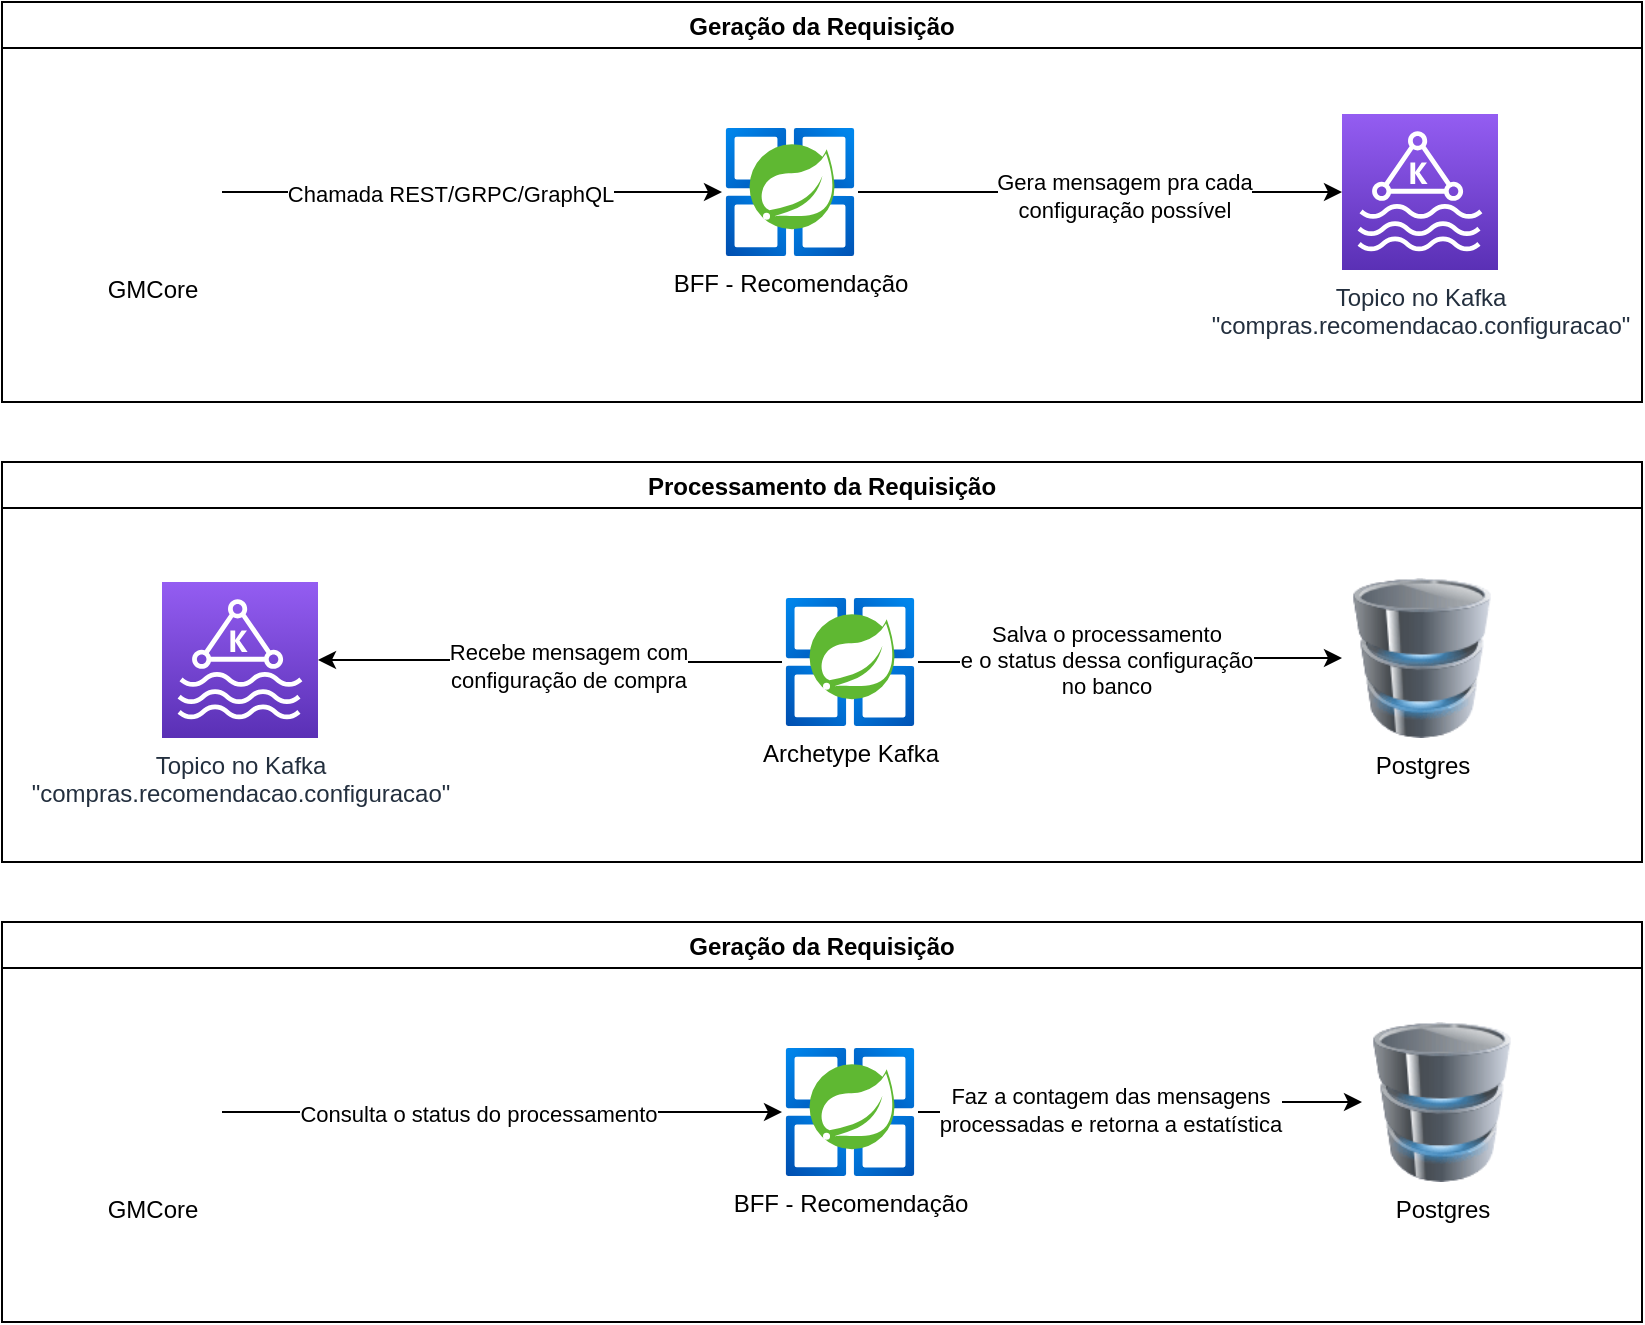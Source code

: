 <mxfile version="15.2.4" type="github">
  <diagram id="qHTu9Loi3MfqdFTXG22g" name="Page-1">
    <mxGraphModel dx="1422" dy="752" grid="1" gridSize="10" guides="1" tooltips="1" connect="1" arrows="1" fold="1" page="1" pageScale="1" pageWidth="850" pageHeight="1100" math="0" shadow="0">
      <root>
        <mxCell id="0" />
        <mxCell id="1" parent="0" />
        <mxCell id="Ne7PP4FZMZv3KM1NnsqH-3" value="Geração da Requisição" style="swimlane;" vertex="1" parent="1">
          <mxGeometry x="20" y="30" width="820" height="200" as="geometry" />
        </mxCell>
        <mxCell id="Ne7PP4FZMZv3KM1NnsqH-5" style="edgeStyle=orthogonalEdgeStyle;rounded=0;orthogonalLoop=1;jettySize=auto;html=1;" edge="1" parent="Ne7PP4FZMZv3KM1NnsqH-3" source="Ne7PP4FZMZv3KM1NnsqH-1" target="Ne7PP4FZMZv3KM1NnsqH-2">
          <mxGeometry relative="1" as="geometry" />
        </mxCell>
        <mxCell id="Ne7PP4FZMZv3KM1NnsqH-7" value="Chamada REST/GRPC/GraphQL" style="edgeLabel;html=1;align=center;verticalAlign=middle;resizable=0;points=[];" vertex="1" connectable="0" parent="Ne7PP4FZMZv3KM1NnsqH-5">
          <mxGeometry x="-0.088" y="-1" relative="1" as="geometry">
            <mxPoint as="offset" />
          </mxGeometry>
        </mxCell>
        <mxCell id="Ne7PP4FZMZv3KM1NnsqH-1" value="&lt;div&gt;GMCore&lt;/div&gt;" style="shape=image;html=1;verticalAlign=top;verticalLabelPosition=bottom;labelBackgroundColor=#ffffff;imageAspect=0;aspect=fixed;image=https://cdn3.iconfinder.com/data/icons/sphericalcons/128/file_c-plus--plus.png" vertex="1" parent="Ne7PP4FZMZv3KM1NnsqH-3">
          <mxGeometry x="40" y="60" width="70" height="70" as="geometry" />
        </mxCell>
        <mxCell id="Ne7PP4FZMZv3KM1NnsqH-6" style="edgeStyle=orthogonalEdgeStyle;rounded=0;orthogonalLoop=1;jettySize=auto;html=1;" edge="1" parent="Ne7PP4FZMZv3KM1NnsqH-3" source="Ne7PP4FZMZv3KM1NnsqH-2" target="Ne7PP4FZMZv3KM1NnsqH-4">
          <mxGeometry relative="1" as="geometry" />
        </mxCell>
        <mxCell id="Ne7PP4FZMZv3KM1NnsqH-8" value="Gera mensagem pra cada &lt;br&gt;configuração possível" style="edgeLabel;html=1;align=center;verticalAlign=middle;resizable=0;points=[];" vertex="1" connectable="0" parent="Ne7PP4FZMZv3KM1NnsqH-6">
          <mxGeometry x="0.099" y="-2" relative="1" as="geometry">
            <mxPoint as="offset" />
          </mxGeometry>
        </mxCell>
        <mxCell id="Ne7PP4FZMZv3KM1NnsqH-2" value="&lt;div&gt;BFF - Recomendação&lt;/div&gt;" style="aspect=fixed;html=1;points=[];align=center;image;fontSize=12;image=img/lib/azure2/compute/Azure_Spring_Cloud.svg;" vertex="1" parent="Ne7PP4FZMZv3KM1NnsqH-3">
          <mxGeometry x="360" y="63" width="68" height="64" as="geometry" />
        </mxCell>
        <mxCell id="Ne7PP4FZMZv3KM1NnsqH-4" value="Topico no Kafka&lt;br&gt;&quot;compras.recomendacao.configuracao&quot;" style="sketch=0;points=[[0,0,0],[0.25,0,0],[0.5,0,0],[0.75,0,0],[1,0,0],[0,1,0],[0.25,1,0],[0.5,1,0],[0.75,1,0],[1,1,0],[0,0.25,0],[0,0.5,0],[0,0.75,0],[1,0.25,0],[1,0.5,0],[1,0.75,0]];outlineConnect=0;fontColor=#232F3E;gradientColor=#945DF2;gradientDirection=north;fillColor=#5A30B5;strokeColor=#ffffff;dashed=0;verticalLabelPosition=bottom;verticalAlign=top;align=center;html=1;fontSize=12;fontStyle=0;aspect=fixed;shape=mxgraph.aws4.resourceIcon;resIcon=mxgraph.aws4.managed_streaming_for_kafka;" vertex="1" parent="Ne7PP4FZMZv3KM1NnsqH-3">
          <mxGeometry x="670" y="56" width="78" height="78" as="geometry" />
        </mxCell>
        <mxCell id="Ne7PP4FZMZv3KM1NnsqH-9" value="Processamento da Requisição" style="swimlane;" vertex="1" parent="1">
          <mxGeometry x="20" y="260" width="820" height="200" as="geometry" />
        </mxCell>
        <mxCell id="Ne7PP4FZMZv3KM1NnsqH-10" value="Topico no Kafka&lt;br&gt;&quot;compras.recomendacao.configuracao&quot;" style="sketch=0;points=[[0,0,0],[0.25,0,0],[0.5,0,0],[0.75,0,0],[1,0,0],[0,1,0],[0.25,1,0],[0.5,1,0],[0.75,1,0],[1,1,0],[0,0.25,0],[0,0.5,0],[0,0.75,0],[1,0.25,0],[1,0.5,0],[1,0.75,0]];outlineConnect=0;fontColor=#232F3E;gradientColor=#945DF2;gradientDirection=north;fillColor=#5A30B5;strokeColor=#ffffff;dashed=0;verticalLabelPosition=bottom;verticalAlign=top;align=center;html=1;fontSize=12;fontStyle=0;aspect=fixed;shape=mxgraph.aws4.resourceIcon;resIcon=mxgraph.aws4.managed_streaming_for_kafka;" vertex="1" parent="Ne7PP4FZMZv3KM1NnsqH-9">
          <mxGeometry x="80" y="60" width="78" height="78" as="geometry" />
        </mxCell>
        <mxCell id="Ne7PP4FZMZv3KM1NnsqH-13" style="edgeStyle=orthogonalEdgeStyle;rounded=0;orthogonalLoop=1;jettySize=auto;html=1;" edge="1" parent="Ne7PP4FZMZv3KM1NnsqH-9" source="Ne7PP4FZMZv3KM1NnsqH-11" target="Ne7PP4FZMZv3KM1NnsqH-10">
          <mxGeometry relative="1" as="geometry" />
        </mxCell>
        <mxCell id="Ne7PP4FZMZv3KM1NnsqH-15" value="Recebe mensagem com &lt;br&gt;&lt;div&gt;configuração de compra&lt;/div&gt;" style="edgeLabel;html=1;align=center;verticalAlign=middle;resizable=0;points=[];" vertex="1" connectable="0" parent="Ne7PP4FZMZv3KM1NnsqH-13">
          <mxGeometry x="-0.082" y="2" relative="1" as="geometry">
            <mxPoint as="offset" />
          </mxGeometry>
        </mxCell>
        <mxCell id="Ne7PP4FZMZv3KM1NnsqH-14" style="edgeStyle=orthogonalEdgeStyle;rounded=0;orthogonalLoop=1;jettySize=auto;html=1;" edge="1" parent="Ne7PP4FZMZv3KM1NnsqH-9" source="Ne7PP4FZMZv3KM1NnsqH-11" target="Ne7PP4FZMZv3KM1NnsqH-12">
          <mxGeometry relative="1" as="geometry" />
        </mxCell>
        <mxCell id="Ne7PP4FZMZv3KM1NnsqH-16" value="Salva o processamento&lt;br&gt;e o status dessa configuração &lt;br&gt;no banco" style="edgeLabel;html=1;align=center;verticalAlign=middle;resizable=0;points=[];" vertex="1" connectable="0" parent="Ne7PP4FZMZv3KM1NnsqH-14">
          <mxGeometry x="-0.121" y="1" relative="1" as="geometry">
            <mxPoint as="offset" />
          </mxGeometry>
        </mxCell>
        <mxCell id="Ne7PP4FZMZv3KM1NnsqH-11" value="Archetype Kafka" style="aspect=fixed;html=1;points=[];align=center;image;fontSize=12;image=img/lib/azure2/compute/Azure_Spring_Cloud.svg;" vertex="1" parent="Ne7PP4FZMZv3KM1NnsqH-9">
          <mxGeometry x="390" y="68" width="68" height="64" as="geometry" />
        </mxCell>
        <mxCell id="Ne7PP4FZMZv3KM1NnsqH-12" value="Postgres" style="image;html=1;image=img/lib/clip_art/computers/Database_128x128.png" vertex="1" parent="Ne7PP4FZMZv3KM1NnsqH-9">
          <mxGeometry x="670" y="58" width="80" height="80" as="geometry" />
        </mxCell>
        <mxCell id="Ne7PP4FZMZv3KM1NnsqH-25" value="Geração da Requisição" style="swimlane;" vertex="1" parent="1">
          <mxGeometry x="20" y="490" width="820" height="200" as="geometry" />
        </mxCell>
        <mxCell id="Ne7PP4FZMZv3KM1NnsqH-26" style="edgeStyle=orthogonalEdgeStyle;rounded=0;orthogonalLoop=1;jettySize=auto;html=1;" edge="1" parent="Ne7PP4FZMZv3KM1NnsqH-25" source="Ne7PP4FZMZv3KM1NnsqH-28" target="Ne7PP4FZMZv3KM1NnsqH-31">
          <mxGeometry relative="1" as="geometry" />
        </mxCell>
        <mxCell id="Ne7PP4FZMZv3KM1NnsqH-27" value="Consulta o status do processamento" style="edgeLabel;html=1;align=center;verticalAlign=middle;resizable=0;points=[];" vertex="1" connectable="0" parent="Ne7PP4FZMZv3KM1NnsqH-26">
          <mxGeometry x="-0.088" y="-1" relative="1" as="geometry">
            <mxPoint as="offset" />
          </mxGeometry>
        </mxCell>
        <mxCell id="Ne7PP4FZMZv3KM1NnsqH-28" value="&lt;div&gt;GMCore&lt;/div&gt;" style="shape=image;html=1;verticalAlign=top;verticalLabelPosition=bottom;labelBackgroundColor=#ffffff;imageAspect=0;aspect=fixed;image=https://cdn3.iconfinder.com/data/icons/sphericalcons/128/file_c-plus--plus.png" vertex="1" parent="Ne7PP4FZMZv3KM1NnsqH-25">
          <mxGeometry x="40" y="60" width="70" height="70" as="geometry" />
        </mxCell>
        <mxCell id="Ne7PP4FZMZv3KM1NnsqH-34" style="edgeStyle=orthogonalEdgeStyle;rounded=0;orthogonalLoop=1;jettySize=auto;html=1;" edge="1" parent="Ne7PP4FZMZv3KM1NnsqH-25" source="Ne7PP4FZMZv3KM1NnsqH-31" target="Ne7PP4FZMZv3KM1NnsqH-33">
          <mxGeometry relative="1" as="geometry" />
        </mxCell>
        <mxCell id="Ne7PP4FZMZv3KM1NnsqH-35" value="Faz a contagem das mensagens&lt;br&gt;processadas e retorna a estatística" style="edgeLabel;html=1;align=center;verticalAlign=middle;resizable=0;points=[];" vertex="1" connectable="0" parent="Ne7PP4FZMZv3KM1NnsqH-34">
          <mxGeometry x="-0.154" y="1" relative="1" as="geometry">
            <mxPoint as="offset" />
          </mxGeometry>
        </mxCell>
        <mxCell id="Ne7PP4FZMZv3KM1NnsqH-31" value="&lt;div&gt;BFF - Recomendação&lt;/div&gt;" style="aspect=fixed;html=1;points=[];align=center;image;fontSize=12;image=img/lib/azure2/compute/Azure_Spring_Cloud.svg;" vertex="1" parent="Ne7PP4FZMZv3KM1NnsqH-25">
          <mxGeometry x="390" y="63" width="68" height="64" as="geometry" />
        </mxCell>
        <mxCell id="Ne7PP4FZMZv3KM1NnsqH-33" value="Postgres" style="image;html=1;image=img/lib/clip_art/computers/Database_128x128.png" vertex="1" parent="Ne7PP4FZMZv3KM1NnsqH-25">
          <mxGeometry x="680" y="50" width="80" height="80" as="geometry" />
        </mxCell>
      </root>
    </mxGraphModel>
  </diagram>
</mxfile>
